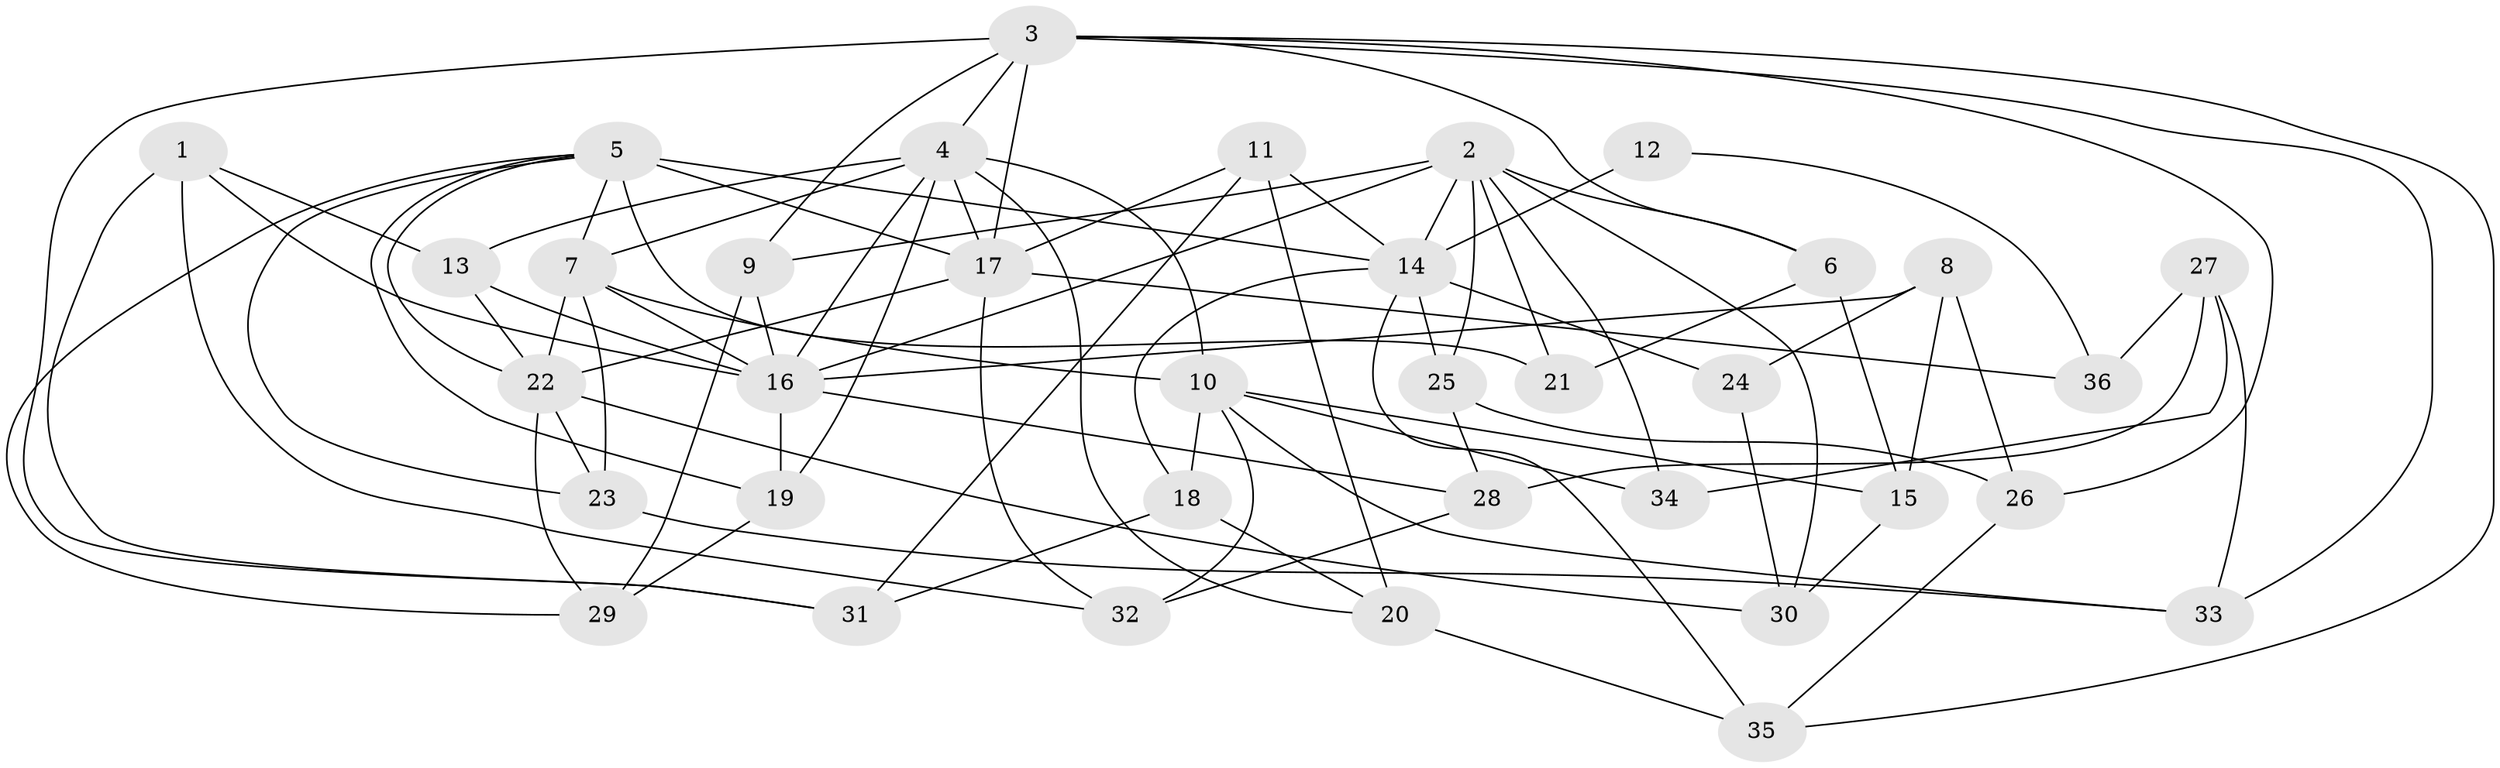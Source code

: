 // original degree distribution, {4: 1.0}
// Generated by graph-tools (version 1.1) at 2025/37/03/09/25 02:37:53]
// undirected, 36 vertices, 87 edges
graph export_dot {
graph [start="1"]
  node [color=gray90,style=filled];
  1;
  2;
  3;
  4;
  5;
  6;
  7;
  8;
  9;
  10;
  11;
  12;
  13;
  14;
  15;
  16;
  17;
  18;
  19;
  20;
  21;
  22;
  23;
  24;
  25;
  26;
  27;
  28;
  29;
  30;
  31;
  32;
  33;
  34;
  35;
  36;
  1 -- 13 [weight=1.0];
  1 -- 16 [weight=1.0];
  1 -- 31 [weight=1.0];
  1 -- 32 [weight=1.0];
  2 -- 6 [weight=1.0];
  2 -- 9 [weight=1.0];
  2 -- 14 [weight=1.0];
  2 -- 16 [weight=2.0];
  2 -- 21 [weight=1.0];
  2 -- 25 [weight=1.0];
  2 -- 30 [weight=1.0];
  2 -- 34 [weight=2.0];
  3 -- 4 [weight=2.0];
  3 -- 6 [weight=1.0];
  3 -- 9 [weight=1.0];
  3 -- 17 [weight=2.0];
  3 -- 26 [weight=1.0];
  3 -- 31 [weight=1.0];
  3 -- 33 [weight=1.0];
  3 -- 35 [weight=1.0];
  4 -- 7 [weight=1.0];
  4 -- 10 [weight=2.0];
  4 -- 13 [weight=1.0];
  4 -- 16 [weight=1.0];
  4 -- 17 [weight=1.0];
  4 -- 19 [weight=1.0];
  4 -- 20 [weight=1.0];
  5 -- 7 [weight=1.0];
  5 -- 14 [weight=2.0];
  5 -- 17 [weight=1.0];
  5 -- 19 [weight=1.0];
  5 -- 21 [weight=2.0];
  5 -- 22 [weight=1.0];
  5 -- 23 [weight=1.0];
  5 -- 29 [weight=1.0];
  6 -- 15 [weight=1.0];
  6 -- 21 [weight=1.0];
  7 -- 10 [weight=1.0];
  7 -- 16 [weight=1.0];
  7 -- 22 [weight=1.0];
  7 -- 23 [weight=1.0];
  8 -- 15 [weight=1.0];
  8 -- 16 [weight=1.0];
  8 -- 24 [weight=1.0];
  8 -- 26 [weight=1.0];
  9 -- 16 [weight=1.0];
  9 -- 29 [weight=1.0];
  10 -- 15 [weight=1.0];
  10 -- 18 [weight=3.0];
  10 -- 32 [weight=1.0];
  10 -- 33 [weight=1.0];
  10 -- 34 [weight=1.0];
  11 -- 14 [weight=1.0];
  11 -- 17 [weight=1.0];
  11 -- 20 [weight=1.0];
  11 -- 31 [weight=1.0];
  12 -- 14 [weight=3.0];
  12 -- 36 [weight=1.0];
  13 -- 16 [weight=1.0];
  13 -- 22 [weight=1.0];
  14 -- 18 [weight=1.0];
  14 -- 24 [weight=2.0];
  14 -- 25 [weight=1.0];
  14 -- 35 [weight=1.0];
  15 -- 30 [weight=1.0];
  16 -- 19 [weight=1.0];
  16 -- 28 [weight=1.0];
  17 -- 22 [weight=4.0];
  17 -- 32 [weight=1.0];
  17 -- 36 [weight=2.0];
  18 -- 20 [weight=1.0];
  18 -- 31 [weight=1.0];
  19 -- 29 [weight=1.0];
  20 -- 35 [weight=1.0];
  22 -- 23 [weight=1.0];
  22 -- 29 [weight=1.0];
  22 -- 30 [weight=1.0];
  23 -- 33 [weight=1.0];
  24 -- 30 [weight=1.0];
  25 -- 26 [weight=1.0];
  25 -- 28 [weight=1.0];
  26 -- 35 [weight=1.0];
  27 -- 28 [weight=1.0];
  27 -- 33 [weight=1.0];
  27 -- 34 [weight=1.0];
  27 -- 36 [weight=1.0];
  28 -- 32 [weight=1.0];
}
